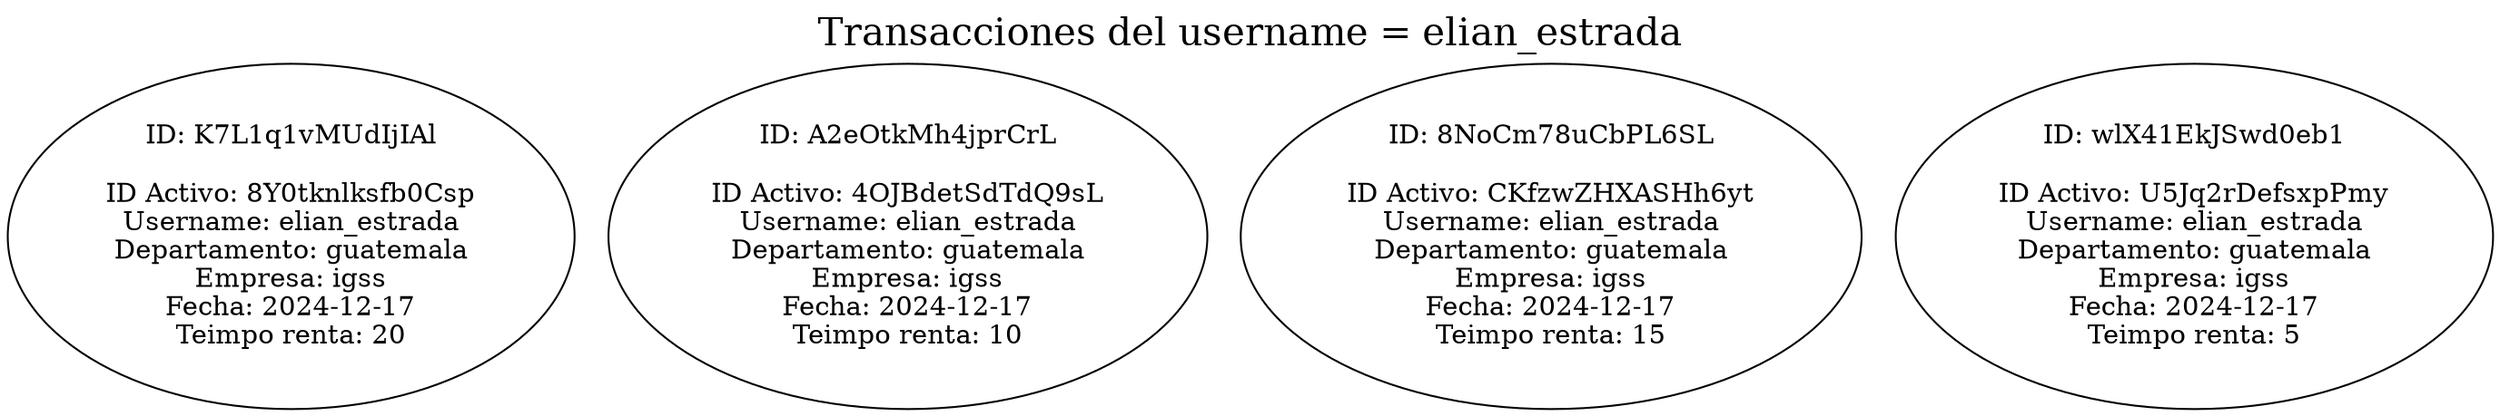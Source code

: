 digraph G { randir = LR;
	label = "Transacciones del username = elian_estrada";
	labelloc = "t";
	fontsize = 20;
"ID: K7L1q1vMUdIjIAl

ID Activo: 8Y0tknlksfb0Csp
Username: elian_estrada
Departamento: guatemala
Empresa: igss
Fecha: 2024-12-17
Teimpo renta: 20"
"ID: A2eOtkMh4jprCrL

ID Activo: 4OJBdetSdTdQ9sL
Username: elian_estrada
Departamento: guatemala
Empresa: igss
Fecha: 2024-12-17
Teimpo renta: 10"
"ID: 8NoCm78uCbPL6SL

ID Activo: CKfzwZHXASHh6yt
Username: elian_estrada
Departamento: guatemala
Empresa: igss
Fecha: 2024-12-17
Teimpo renta: 15"
"ID: wlX41EkJSwd0eb1

ID Activo: U5Jq2rDefsxpPmy
Username: elian_estrada
Departamento: guatemala
Empresa: igss
Fecha: 2024-12-17
Teimpo renta: 5"
"ID: K7L1q1vMUdIjIAl

ID Activo: 8Y0tknlksfb0Csp
Username: elian_estrada
Departamento: guatemala
Empresa: igss
Fecha: 2024-12-17
Teimpo renta: 20"
}